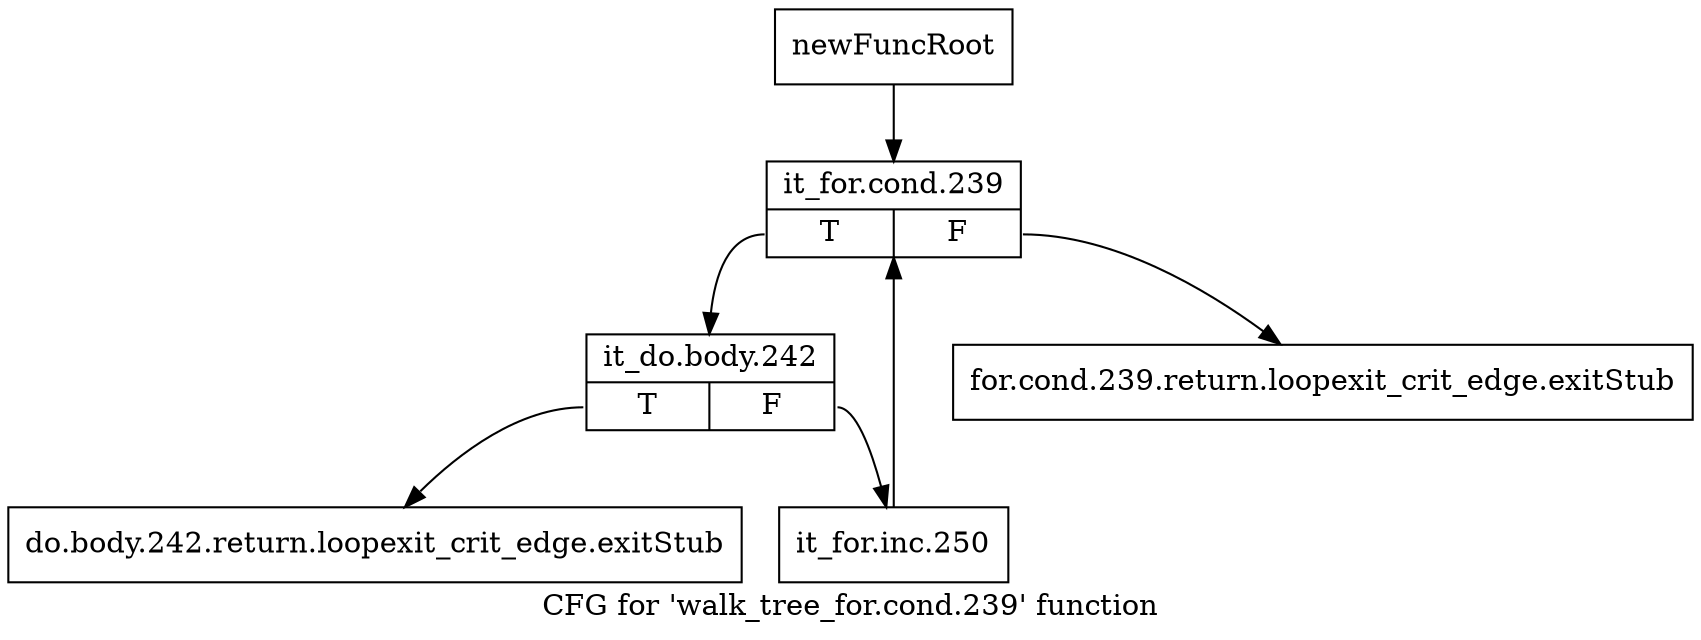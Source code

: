 digraph "CFG for 'walk_tree_for.cond.239' function" {
	label="CFG for 'walk_tree_for.cond.239' function";

	Node0xaeecc90 [shape=record,label="{newFuncRoot}"];
	Node0xaeecc90 -> Node0xaeecd80;
	Node0xaeecce0 [shape=record,label="{for.cond.239.return.loopexit_crit_edge.exitStub}"];
	Node0xaeecd30 [shape=record,label="{do.body.242.return.loopexit_crit_edge.exitStub}"];
	Node0xaeecd80 [shape=record,label="{it_for.cond.239|{<s0>T|<s1>F}}"];
	Node0xaeecd80:s0 -> Node0xaeecdd0;
	Node0xaeecd80:s1 -> Node0xaeecce0;
	Node0xaeecdd0 [shape=record,label="{it_do.body.242|{<s0>T|<s1>F}}"];
	Node0xaeecdd0:s0 -> Node0xaeecd30;
	Node0xaeecdd0:s1 -> Node0xaeece20;
	Node0xaeece20 [shape=record,label="{it_for.inc.250}"];
	Node0xaeece20 -> Node0xaeecd80;
}

